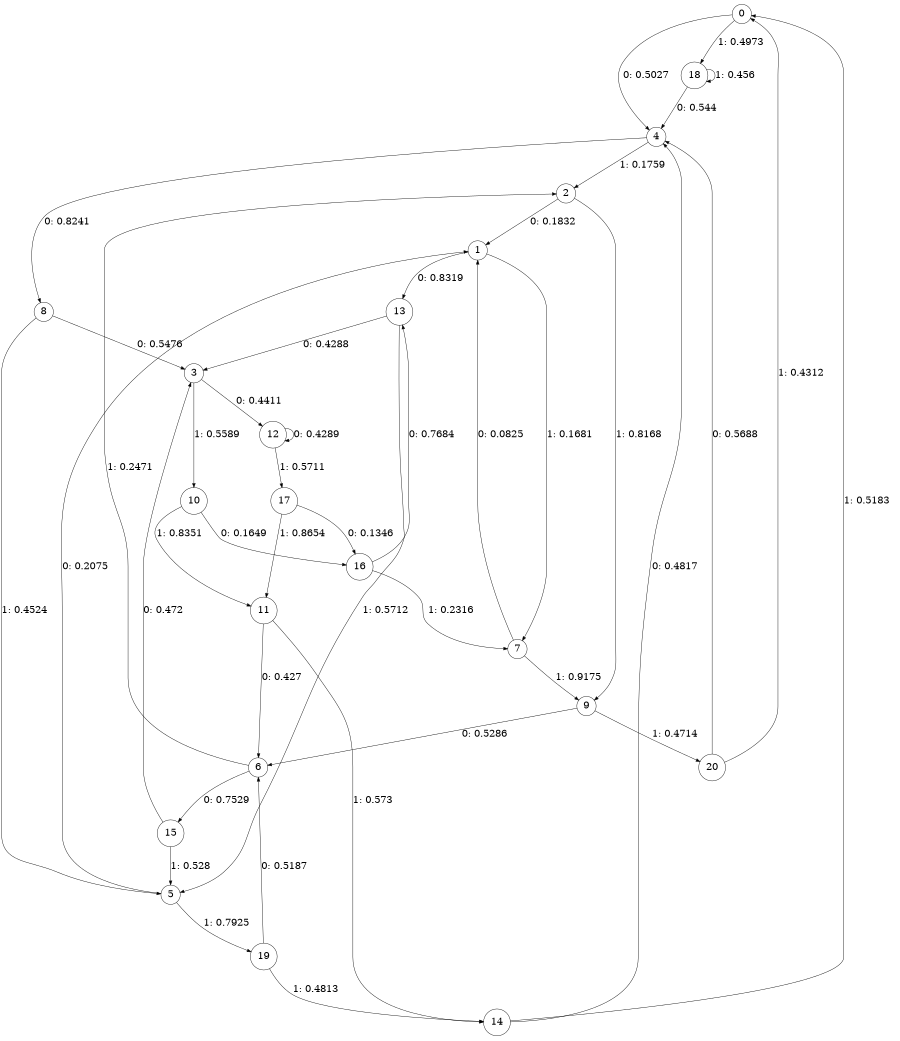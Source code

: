 digraph "ch13faceL5" {
size = "6,8.5";
ratio = "fill";
node [shape = circle];
node [fontsize = 24];
edge [fontsize = 24];
0 -> 4 [label = "0: 0.5027   "];
0 -> 18 [label = "1: 0.4973   "];
1 -> 13 [label = "0: 0.8319   "];
1 -> 7 [label = "1: 0.1681   "];
2 -> 1 [label = "0: 0.1832   "];
2 -> 9 [label = "1: 0.8168   "];
3 -> 12 [label = "0: 0.4411   "];
3 -> 10 [label = "1: 0.5589   "];
4 -> 8 [label = "0: 0.8241   "];
4 -> 2 [label = "1: 0.1759   "];
5 -> 1 [label = "0: 0.2075   "];
5 -> 19 [label = "1: 0.7925   "];
6 -> 15 [label = "0: 0.7529   "];
6 -> 2 [label = "1: 0.2471   "];
7 -> 1 [label = "0: 0.0825   "];
7 -> 9 [label = "1: 0.9175   "];
8 -> 3 [label = "0: 0.5476   "];
8 -> 5 [label = "1: 0.4524   "];
9 -> 6 [label = "0: 0.5286   "];
9 -> 20 [label = "1: 0.4714   "];
10 -> 16 [label = "0: 0.1649   "];
10 -> 11 [label = "1: 0.8351   "];
11 -> 6 [label = "0: 0.427    "];
11 -> 14 [label = "1: 0.573    "];
12 -> 12 [label = "0: 0.4289   "];
12 -> 17 [label = "1: 0.5711   "];
13 -> 3 [label = "0: 0.4288   "];
13 -> 5 [label = "1: 0.5712   "];
14 -> 4 [label = "0: 0.4817   "];
14 -> 0 [label = "1: 0.5183   "];
15 -> 3 [label = "0: 0.472    "];
15 -> 5 [label = "1: 0.528    "];
16 -> 13 [label = "0: 0.7684   "];
16 -> 7 [label = "1: 0.2316   "];
17 -> 16 [label = "0: 0.1346   "];
17 -> 11 [label = "1: 0.8654   "];
18 -> 4 [label = "0: 0.544    "];
18 -> 18 [label = "1: 0.456    "];
19 -> 6 [label = "0: 0.5187   "];
19 -> 14 [label = "1: 0.4813   "];
20 -> 4 [label = "0: 0.5688   "];
20 -> 0 [label = "1: 0.4312   "];
}